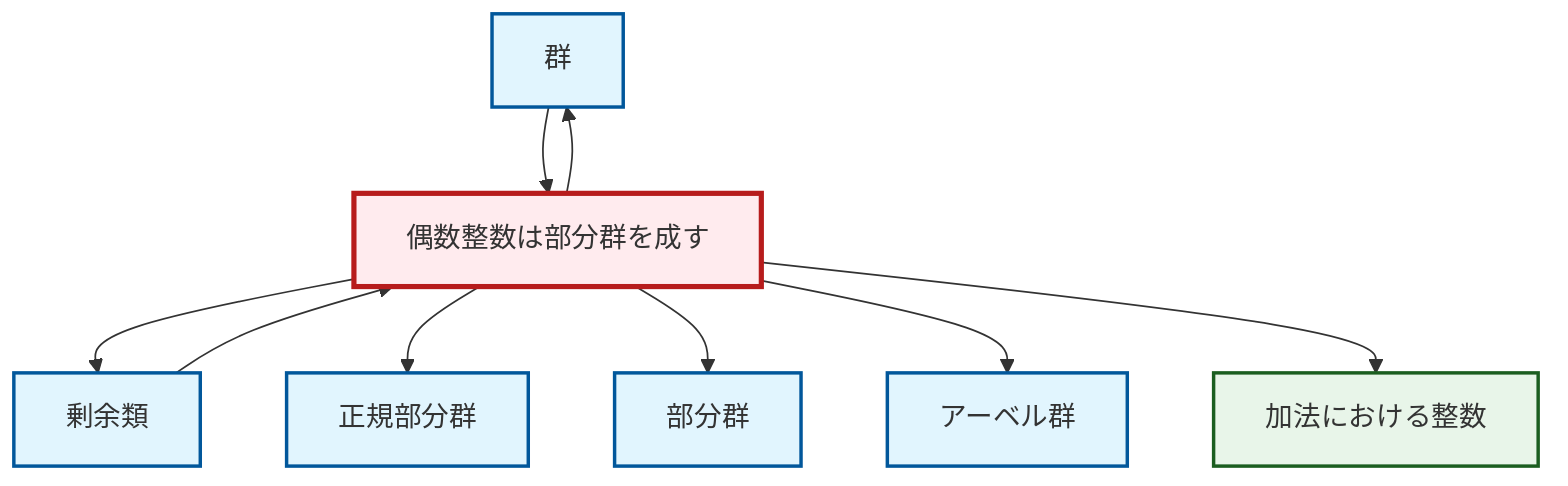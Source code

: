 graph TD
    classDef definition fill:#e1f5fe,stroke:#01579b,stroke-width:2px
    classDef theorem fill:#f3e5f5,stroke:#4a148c,stroke-width:2px
    classDef axiom fill:#fff3e0,stroke:#e65100,stroke-width:2px
    classDef example fill:#e8f5e9,stroke:#1b5e20,stroke-width:2px
    classDef current fill:#ffebee,stroke:#b71c1c,stroke-width:3px
    def-group["群"]:::definition
    def-normal-subgroup["正規部分群"]:::definition
    def-abelian-group["アーベル群"]:::definition
    def-subgroup["部分群"]:::definition
    ex-integers-addition["加法における整数"]:::example
    def-coset["剰余類"]:::definition
    ex-even-integers-subgroup["偶数整数は部分群を成す"]:::example
    def-group --> ex-even-integers-subgroup
    ex-even-integers-subgroup --> def-coset
    ex-even-integers-subgroup --> def-group
    ex-even-integers-subgroup --> def-normal-subgroup
    ex-even-integers-subgroup --> def-subgroup
    ex-even-integers-subgroup --> def-abelian-group
    def-coset --> ex-even-integers-subgroup
    ex-even-integers-subgroup --> ex-integers-addition
    class ex-even-integers-subgroup current